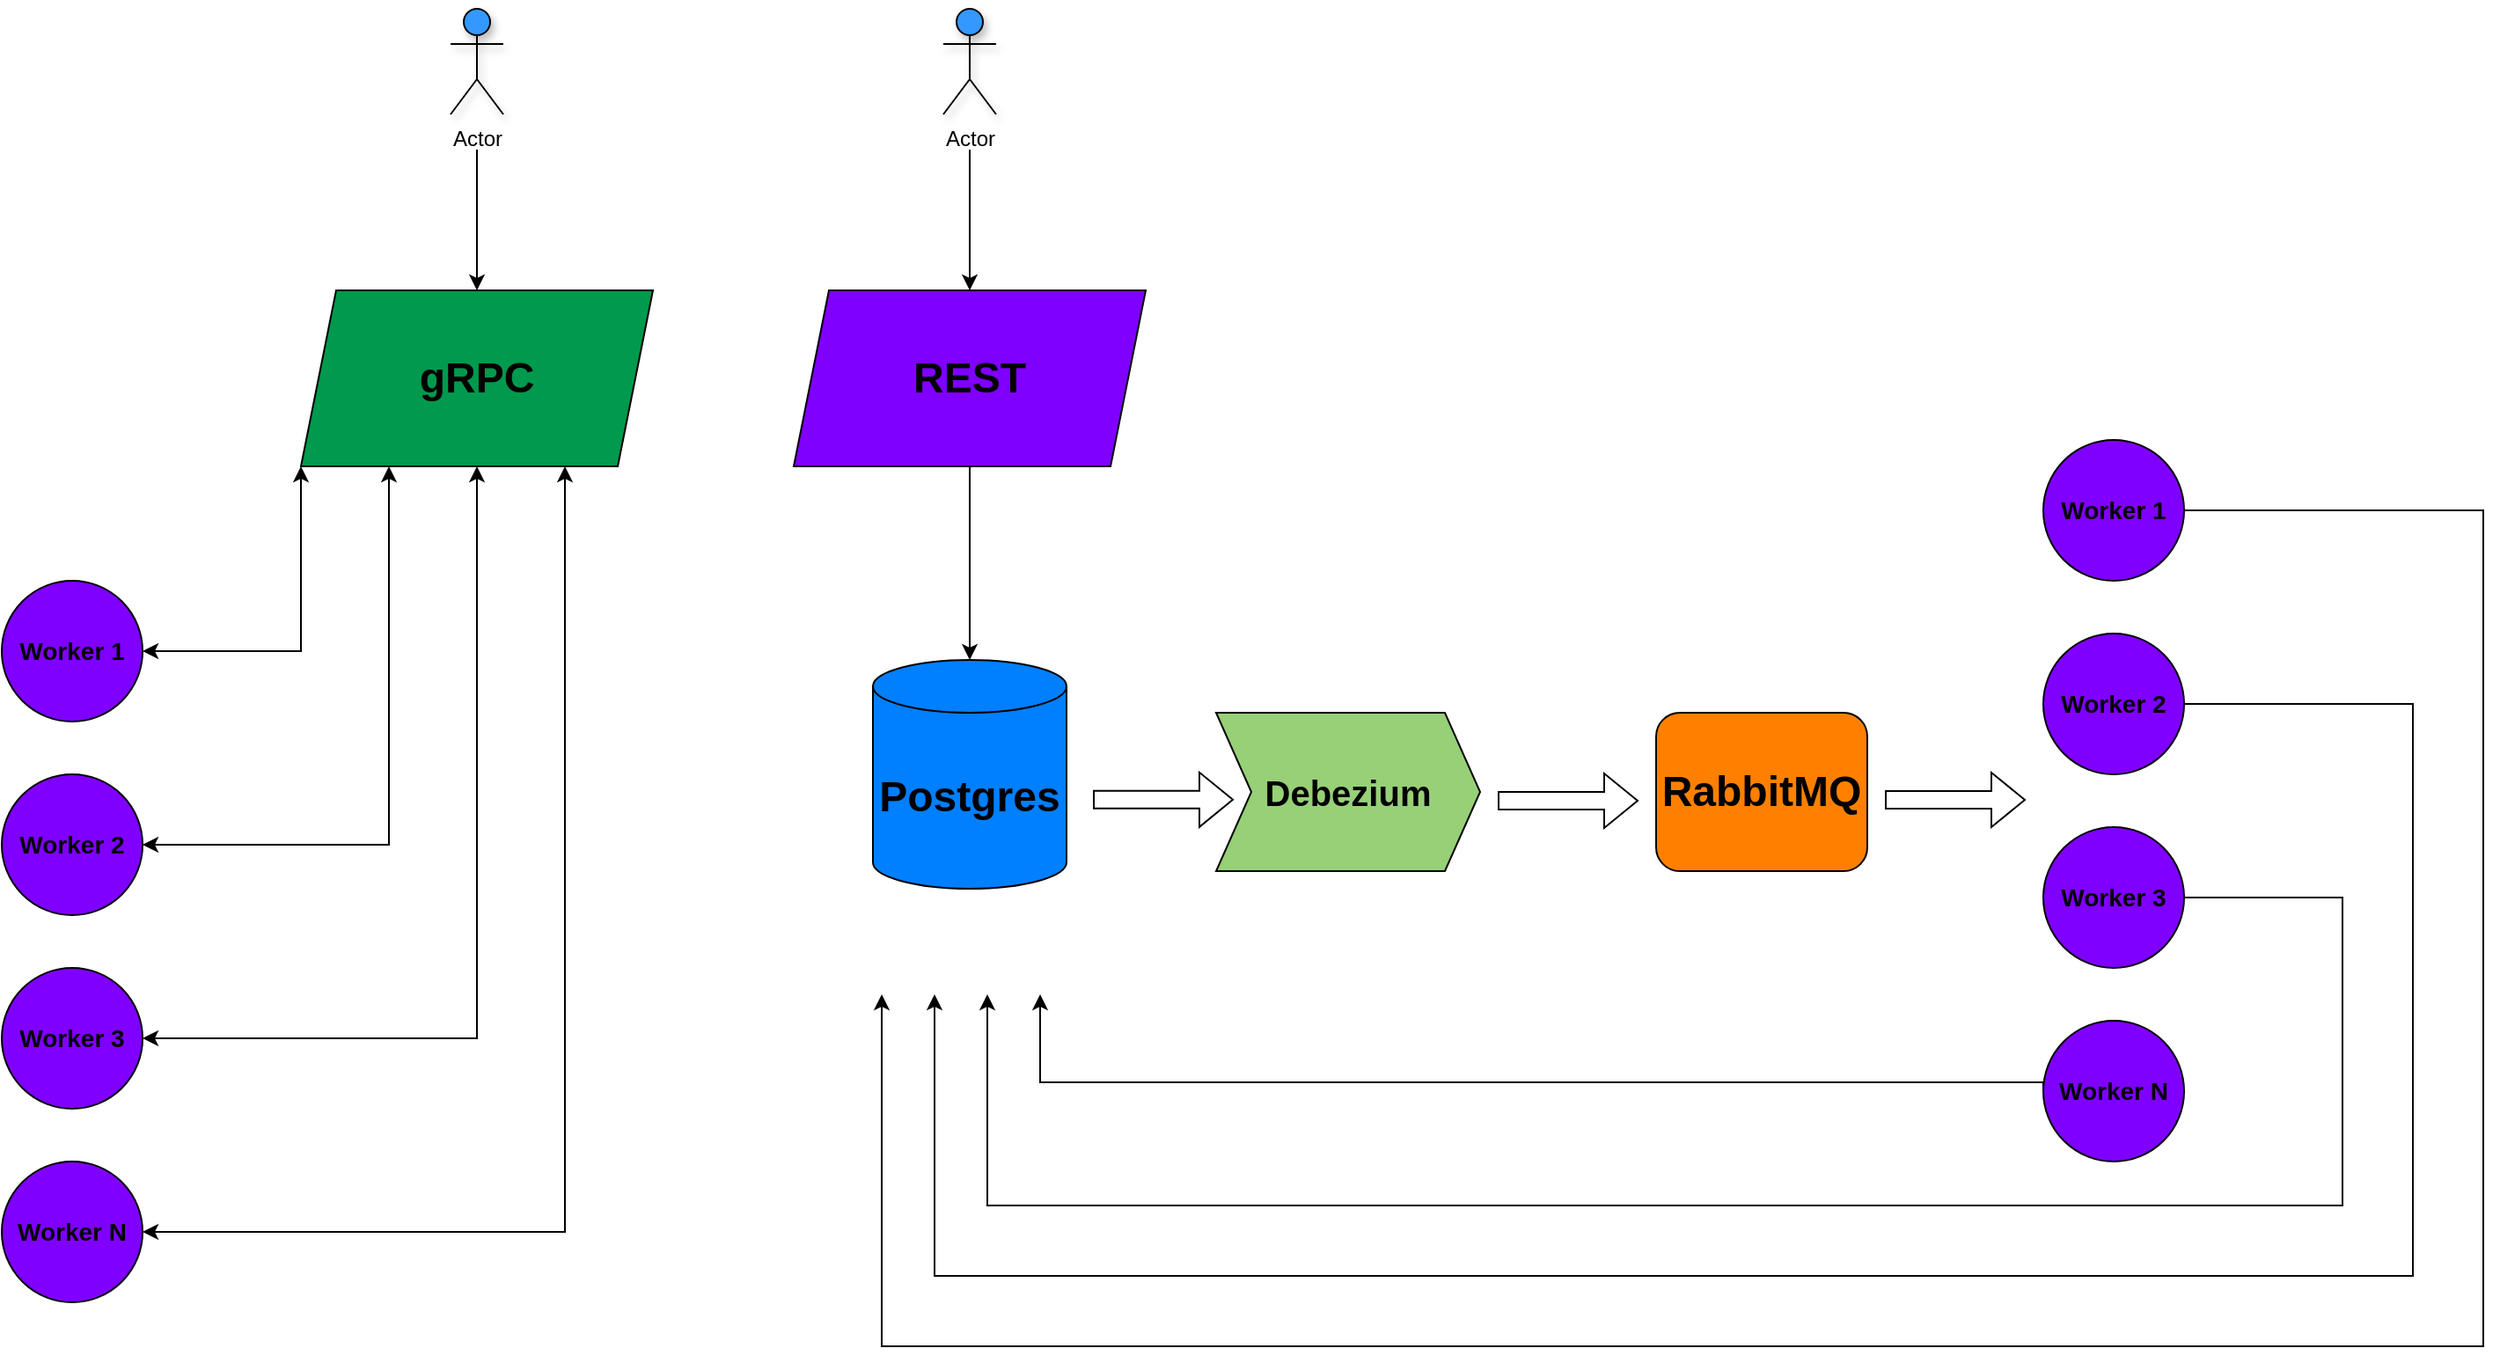 <mxfile version="24.7.17">
  <diagram name="Страница — 1" id="RkxTkXDPjajdfkL0mP2n">
    <mxGraphModel dx="2769" dy="1385" grid="1" gridSize="10" guides="1" tooltips="1" connect="1" arrows="1" fold="1" page="0" pageScale="1" pageWidth="827" pageHeight="1169" math="0" shadow="0">
      <root>
        <mxCell id="0" />
        <mxCell id="1" parent="0" />
        <mxCell id="TSdjoksa9rBxONWZgzzT-1" value="Actor" style="shape=umlActor;verticalLabelPosition=bottom;verticalAlign=top;html=1;outlineConnect=0;shadow=1;fillColor=#3399FF;" vertex="1" parent="1">
          <mxGeometry x="-155" y="-80" width="30" height="60" as="geometry" />
        </mxCell>
        <mxCell id="TSdjoksa9rBxONWZgzzT-2" value="&lt;font style=&quot;font-size: 24px;&quot;&gt;&lt;b&gt;gRPC&lt;/b&gt;&lt;/font&gt;" style="shape=parallelogram;perimeter=parallelogramPerimeter;whiteSpace=wrap;html=1;fixedSize=1;fillColor=#00994D;" vertex="1" parent="1">
          <mxGeometry x="-240" y="80" width="200" height="100" as="geometry" />
        </mxCell>
        <mxCell id="TSdjoksa9rBxONWZgzzT-3" value="&lt;b&gt;&lt;font style=&quot;font-size: 24px;&quot;&gt;REST&lt;/font&gt;&lt;/b&gt;" style="shape=parallelogram;perimeter=parallelogramPerimeter;whiteSpace=wrap;html=1;fixedSize=1;fillColor=#7F00FF;" vertex="1" parent="1">
          <mxGeometry x="40" y="80" width="200" height="100" as="geometry" />
        </mxCell>
        <mxCell id="TSdjoksa9rBxONWZgzzT-4" value="Actor" style="shape=umlActor;verticalLabelPosition=bottom;verticalAlign=top;html=1;outlineConnect=0;shadow=1;fillColor=#3399FF;" vertex="1" parent="1">
          <mxGeometry x="125" y="-80" width="30" height="60" as="geometry" />
        </mxCell>
        <mxCell id="TSdjoksa9rBxONWZgzzT-5" value="" style="endArrow=classic;html=1;rounded=0;entryX=0.5;entryY=0;entryDx=0;entryDy=0;" edge="1" parent="1" target="TSdjoksa9rBxONWZgzzT-3">
          <mxGeometry width="50" height="50" relative="1" as="geometry">
            <mxPoint x="140" as="sourcePoint" />
            <mxPoint x="140" y="30" as="targetPoint" />
          </mxGeometry>
        </mxCell>
        <mxCell id="TSdjoksa9rBxONWZgzzT-6" value="" style="endArrow=classic;html=1;rounded=0;entryX=0.5;entryY=0;entryDx=0;entryDy=0;" edge="1" parent="1" target="TSdjoksa9rBxONWZgzzT-2">
          <mxGeometry width="50" height="50" relative="1" as="geometry">
            <mxPoint x="-140" as="sourcePoint" />
            <mxPoint x="-140.5" y="30" as="targetPoint" />
          </mxGeometry>
        </mxCell>
        <mxCell id="TSdjoksa9rBxONWZgzzT-7" value="&lt;b&gt;&lt;font style=&quot;font-size: 24px;&quot;&gt;Postgres&lt;/font&gt;&lt;/b&gt;" style="shape=cylinder3;whiteSpace=wrap;html=1;boundedLbl=1;backgroundOutline=1;size=15;fillColor=#007FFF;" vertex="1" parent="1">
          <mxGeometry x="85" y="290" width="110" height="130" as="geometry" />
        </mxCell>
        <mxCell id="TSdjoksa9rBxONWZgzzT-8" value="" style="endArrow=classic;html=1;rounded=0;exitX=0.5;exitY=1;exitDx=0;exitDy=0;entryX=0.5;entryY=0;entryDx=0;entryDy=0;entryPerimeter=0;" edge="1" parent="1" source="TSdjoksa9rBxONWZgzzT-3" target="TSdjoksa9rBxONWZgzzT-7">
          <mxGeometry width="50" height="50" relative="1" as="geometry">
            <mxPoint x="180" y="230" as="sourcePoint" />
            <mxPoint x="230" y="180" as="targetPoint" />
          </mxGeometry>
        </mxCell>
        <mxCell id="TSdjoksa9rBxONWZgzzT-9" value="&lt;b&gt;&lt;font style=&quot;font-size: 20px;&quot;&gt;Debezium&lt;/font&gt;&lt;/b&gt;" style="shape=step;perimeter=stepPerimeter;whiteSpace=wrap;html=1;fixedSize=1;fillColor=#97D077;" vertex="1" parent="1">
          <mxGeometry x="280" y="320" width="150" height="90" as="geometry" />
        </mxCell>
        <mxCell id="TSdjoksa9rBxONWZgzzT-10" value="" style="shape=flexArrow;endArrow=classic;html=1;rounded=0;" edge="1" parent="1">
          <mxGeometry width="50" height="50" relative="1" as="geometry">
            <mxPoint x="210" y="369.41" as="sourcePoint" />
            <mxPoint x="290" y="369.41" as="targetPoint" />
          </mxGeometry>
        </mxCell>
        <mxCell id="TSdjoksa9rBxONWZgzzT-12" value="&lt;b&gt;&lt;font style=&quot;font-size: 24px;&quot;&gt;RabbitMQ&lt;/font&gt;&lt;/b&gt;" style="rounded=1;whiteSpace=wrap;html=1;fillColor=#FF8000;" vertex="1" parent="1">
          <mxGeometry x="530" y="320" width="120" height="90" as="geometry" />
        </mxCell>
        <mxCell id="TSdjoksa9rBxONWZgzzT-20" style="edgeStyle=orthogonalEdgeStyle;rounded=0;orthogonalLoop=1;jettySize=auto;html=1;exitX=1;exitY=0.5;exitDx=0;exitDy=0;" edge="1" parent="1" source="TSdjoksa9rBxONWZgzzT-13">
          <mxGeometry relative="1" as="geometry">
            <mxPoint x="90" y="480" as="targetPoint" />
            <Array as="points">
              <mxPoint x="1000" y="205" />
              <mxPoint x="1000" y="680" />
              <mxPoint x="90" y="680" />
            </Array>
          </mxGeometry>
        </mxCell>
        <mxCell id="TSdjoksa9rBxONWZgzzT-13" value="&lt;p&gt;&lt;b&gt;&lt;font style=&quot;font-size: 14px;&quot;&gt;Worker 1&lt;/font&gt;&lt;/b&gt;&lt;/p&gt;" style="ellipse;whiteSpace=wrap;html=1;aspect=fixed;fillColor=#7F00FF;" vertex="1" parent="1">
          <mxGeometry x="750" y="165" width="80" height="80" as="geometry" />
        </mxCell>
        <mxCell id="TSdjoksa9rBxONWZgzzT-22" style="edgeStyle=orthogonalEdgeStyle;rounded=0;orthogonalLoop=1;jettySize=auto;html=1;exitX=1;exitY=0.5;exitDx=0;exitDy=0;" edge="1" parent="1" source="TSdjoksa9rBxONWZgzzT-14">
          <mxGeometry relative="1" as="geometry">
            <mxPoint x="120" y="480" as="targetPoint" />
            <Array as="points">
              <mxPoint x="960" y="315" />
              <mxPoint x="960" y="640" />
              <mxPoint x="120" y="640" />
            </Array>
          </mxGeometry>
        </mxCell>
        <mxCell id="TSdjoksa9rBxONWZgzzT-14" value="&lt;b&gt;&lt;font style=&quot;font-size: 14px;&quot;&gt;Worker 2&lt;/font&gt;&lt;/b&gt;" style="ellipse;whiteSpace=wrap;html=1;aspect=fixed;fillColor=#7F00FF;" vertex="1" parent="1">
          <mxGeometry x="750" y="275" width="80" height="80" as="geometry" />
        </mxCell>
        <mxCell id="TSdjoksa9rBxONWZgzzT-23" style="edgeStyle=orthogonalEdgeStyle;rounded=0;orthogonalLoop=1;jettySize=auto;html=1;exitX=1;exitY=0.5;exitDx=0;exitDy=0;" edge="1" parent="1" source="TSdjoksa9rBxONWZgzzT-15">
          <mxGeometry relative="1" as="geometry">
            <mxPoint x="150" y="480" as="targetPoint" />
            <Array as="points">
              <mxPoint x="920" y="425" />
              <mxPoint x="920" y="600" />
              <mxPoint x="150" y="600" />
            </Array>
          </mxGeometry>
        </mxCell>
        <mxCell id="TSdjoksa9rBxONWZgzzT-15" value="&lt;b&gt;&lt;font style=&quot;font-size: 14px;&quot;&gt;Worker 3&lt;/font&gt;&lt;/b&gt;" style="ellipse;whiteSpace=wrap;html=1;aspect=fixed;fillColor=#7F00FF;" vertex="1" parent="1">
          <mxGeometry x="750" y="385" width="80" height="80" as="geometry" />
        </mxCell>
        <mxCell id="TSdjoksa9rBxONWZgzzT-24" style="edgeStyle=orthogonalEdgeStyle;rounded=0;orthogonalLoop=1;jettySize=auto;html=1;exitX=0;exitY=0.5;exitDx=0;exitDy=0;" edge="1" parent="1" source="TSdjoksa9rBxONWZgzzT-16">
          <mxGeometry relative="1" as="geometry">
            <mxPoint x="180" y="480" as="targetPoint" />
            <Array as="points">
              <mxPoint x="750" y="530" />
              <mxPoint x="180" y="530" />
              <mxPoint x="180" y="480" />
            </Array>
          </mxGeometry>
        </mxCell>
        <mxCell id="TSdjoksa9rBxONWZgzzT-16" value="&lt;font style=&quot;font-size: 14px;&quot;&gt;&lt;b&gt;Worker N&lt;/b&gt;&lt;/font&gt;" style="ellipse;whiteSpace=wrap;html=1;aspect=fixed;fillColor=#7F00FF;" vertex="1" parent="1">
          <mxGeometry x="750" y="495" width="80" height="80" as="geometry" />
        </mxCell>
        <mxCell id="TSdjoksa9rBxONWZgzzT-17" value="" style="shape=flexArrow;endArrow=classic;html=1;rounded=0;" edge="1" parent="1">
          <mxGeometry width="50" height="50" relative="1" as="geometry">
            <mxPoint x="440" y="370" as="sourcePoint" />
            <mxPoint x="520" y="370" as="targetPoint" />
          </mxGeometry>
        </mxCell>
        <mxCell id="TSdjoksa9rBxONWZgzzT-18" value="" style="shape=flexArrow;endArrow=classic;html=1;rounded=0;" edge="1" parent="1">
          <mxGeometry width="50" height="50" relative="1" as="geometry">
            <mxPoint x="660" y="369.5" as="sourcePoint" />
            <mxPoint x="740" y="369.5" as="targetPoint" />
          </mxGeometry>
        </mxCell>
        <mxCell id="TSdjoksa9rBxONWZgzzT-25" value="&lt;font style=&quot;font-size: 14px;&quot;&gt;&lt;b&gt;Worker 1&lt;/b&gt;&lt;/font&gt;" style="ellipse;whiteSpace=wrap;html=1;aspect=fixed;fillColor=#7F00FF;" vertex="1" parent="1">
          <mxGeometry x="-410" y="245" width="80" height="80" as="geometry" />
        </mxCell>
        <mxCell id="TSdjoksa9rBxONWZgzzT-26" value="&lt;b&gt;&lt;font style=&quot;font-size: 14px;&quot;&gt;Worker 2&lt;/font&gt;&lt;/b&gt;" style="ellipse;whiteSpace=wrap;html=1;aspect=fixed;fillColor=#7F00FF;" vertex="1" parent="1">
          <mxGeometry x="-410" y="355" width="80" height="80" as="geometry" />
        </mxCell>
        <mxCell id="TSdjoksa9rBxONWZgzzT-27" value="&lt;font style=&quot;font-size: 14px;&quot;&gt;&lt;b&gt;Worker 3&lt;/b&gt;&lt;/font&gt;" style="ellipse;whiteSpace=wrap;html=1;aspect=fixed;fillColor=#7F00FF;" vertex="1" parent="1">
          <mxGeometry x="-410" y="465" width="80" height="80" as="geometry" />
        </mxCell>
        <mxCell id="TSdjoksa9rBxONWZgzzT-28" value="&lt;b&gt;&lt;font style=&quot;font-size: 14px;&quot;&gt;Worker N&lt;/font&gt;&lt;/b&gt;" style="ellipse;whiteSpace=wrap;html=1;aspect=fixed;fillColor=#7F00FF;" vertex="1" parent="1">
          <mxGeometry x="-410" y="575" width="80" height="80" as="geometry" />
        </mxCell>
        <mxCell id="TSdjoksa9rBxONWZgzzT-30" value="" style="endArrow=classic;startArrow=classic;html=1;rounded=0;entryX=0;entryY=1;entryDx=0;entryDy=0;exitX=1;exitY=0.5;exitDx=0;exitDy=0;" edge="1" parent="1" source="TSdjoksa9rBxONWZgzzT-25" target="TSdjoksa9rBxONWZgzzT-2">
          <mxGeometry width="50" height="50" relative="1" as="geometry">
            <mxPoint x="-200" y="330" as="sourcePoint" />
            <mxPoint x="-150" y="280" as="targetPoint" />
            <Array as="points">
              <mxPoint x="-240" y="285" />
            </Array>
          </mxGeometry>
        </mxCell>
        <mxCell id="TSdjoksa9rBxONWZgzzT-31" value="" style="endArrow=classic;startArrow=classic;html=1;rounded=0;entryX=0.25;entryY=1;entryDx=0;entryDy=0;exitX=1;exitY=0.5;exitDx=0;exitDy=0;" edge="1" parent="1" source="TSdjoksa9rBxONWZgzzT-26" target="TSdjoksa9rBxONWZgzzT-2">
          <mxGeometry width="50" height="50" relative="1" as="geometry">
            <mxPoint x="-320" y="295" as="sourcePoint" />
            <mxPoint x="-230" y="190" as="targetPoint" />
            <Array as="points">
              <mxPoint x="-190" y="395" />
            </Array>
          </mxGeometry>
        </mxCell>
        <mxCell id="TSdjoksa9rBxONWZgzzT-32" value="" style="endArrow=classic;startArrow=classic;html=1;rounded=0;entryX=0.5;entryY=1;entryDx=0;entryDy=0;exitX=1;exitY=0.5;exitDx=0;exitDy=0;" edge="1" parent="1" source="TSdjoksa9rBxONWZgzzT-27" target="TSdjoksa9rBxONWZgzzT-2">
          <mxGeometry width="50" height="50" relative="1" as="geometry">
            <mxPoint x="-255" y="505" as="sourcePoint" />
            <mxPoint x="-165" y="400" as="targetPoint" />
            <Array as="points">
              <mxPoint x="-140" y="505" />
            </Array>
          </mxGeometry>
        </mxCell>
        <mxCell id="TSdjoksa9rBxONWZgzzT-33" value="" style="endArrow=classic;startArrow=classic;html=1;rounded=0;entryX=0.75;entryY=1;entryDx=0;entryDy=0;exitX=1;exitY=0.5;exitDx=0;exitDy=0;" edge="1" parent="1" source="TSdjoksa9rBxONWZgzzT-28" target="TSdjoksa9rBxONWZgzzT-2">
          <mxGeometry width="50" height="50" relative="1" as="geometry">
            <mxPoint x="-170" y="587.5" as="sourcePoint" />
            <mxPoint x="-80" y="482.5" as="targetPoint" />
            <Array as="points">
              <mxPoint x="-90" y="615" />
            </Array>
          </mxGeometry>
        </mxCell>
      </root>
    </mxGraphModel>
  </diagram>
</mxfile>
